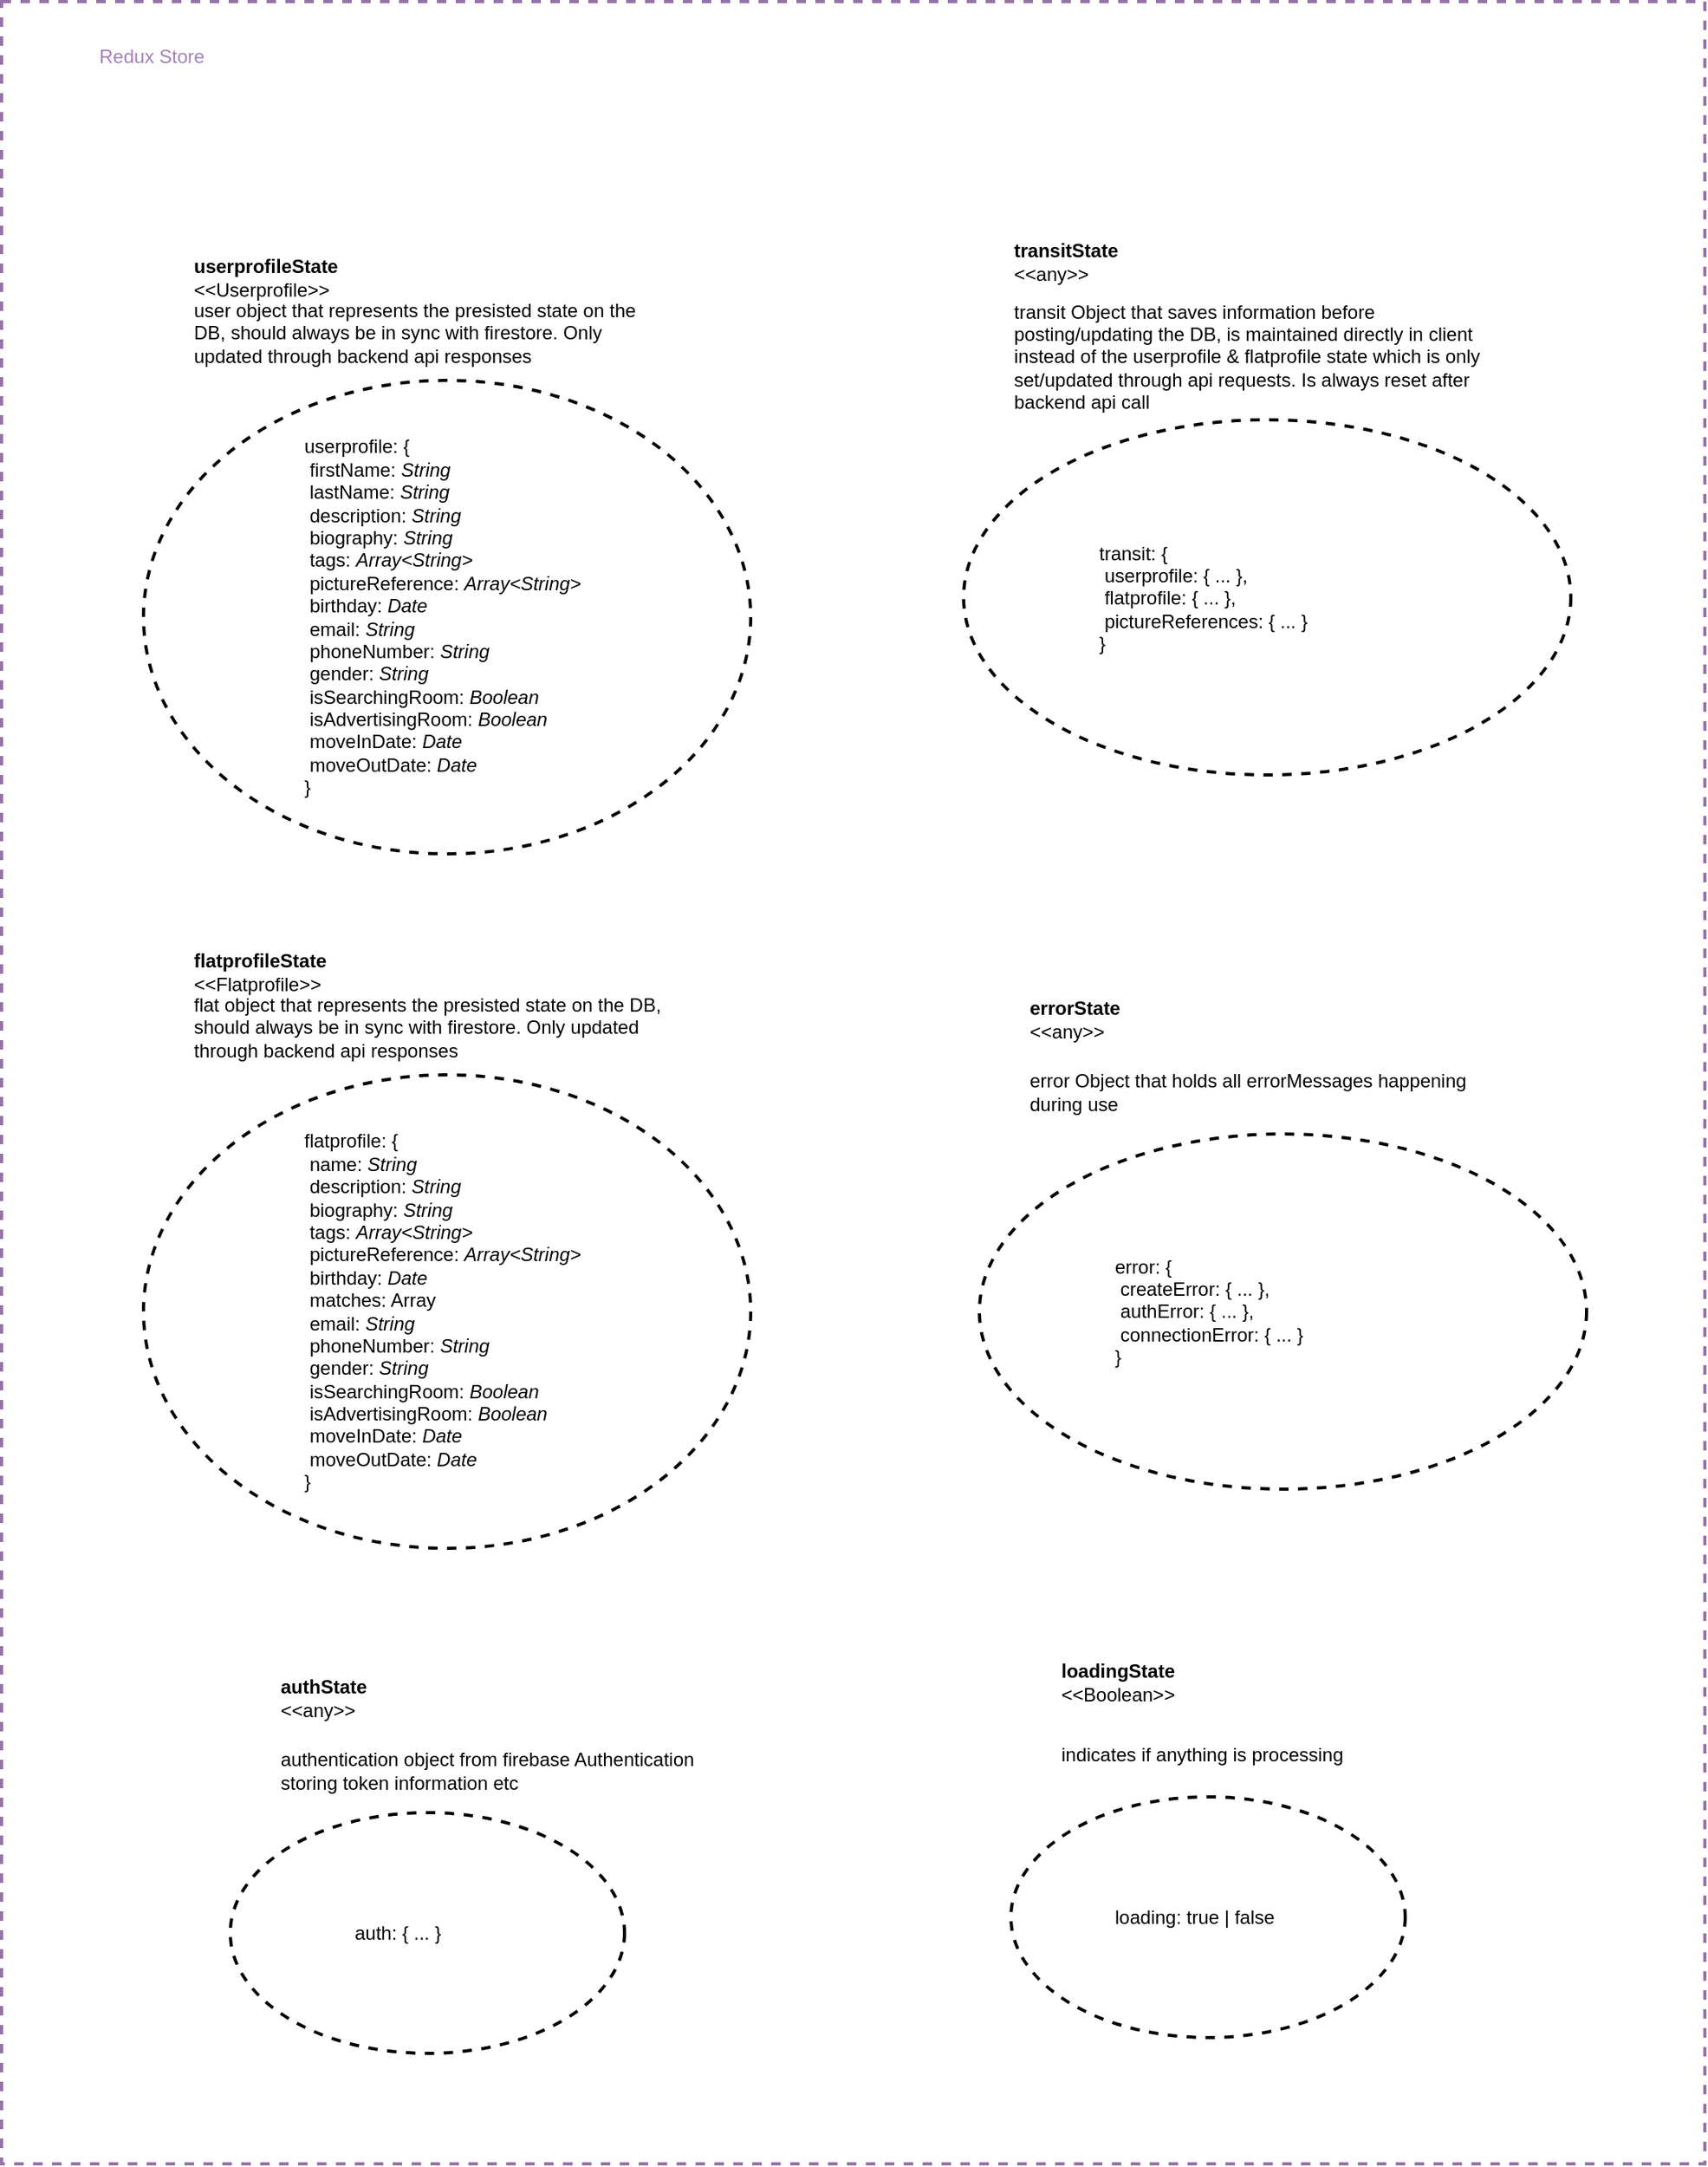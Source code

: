 <mxfile version="18.1.1" type="github">
  <diagram id="LpC_mYqOw3zMSjC3XxB5" name="Page-1">
    <mxGraphModel dx="1123" dy="720" grid="1" gridSize="10" guides="1" tooltips="1" connect="1" arrows="1" fold="1" page="1" pageScale="1" pageWidth="583" pageHeight="827" math="0" shadow="0">
      <root>
        <mxCell id="0" />
        <mxCell id="1" parent="0" />
        <mxCell id="QjSxIlXuMoYWdkUnr7uK-2" value="" style="rounded=0;whiteSpace=wrap;html=1;fillColor=none;strokeWidth=2;dashed=1;strokeColor=#9673a6;" parent="1" vertex="1">
          <mxGeometry x="40" y="120" width="1080" height="1370" as="geometry" />
        </mxCell>
        <mxCell id="QjSxIlXuMoYWdkUnr7uK-17" value="" style="ellipse;whiteSpace=wrap;html=1;dashed=1;fontColor=#A680B8;strokeWidth=2;fillColor=none;" parent="1" vertex="1">
          <mxGeometry x="650" y="385" width="385" height="225" as="geometry" />
        </mxCell>
        <mxCell id="QjSxIlXuMoYWdkUnr7uK-1" value="" style="shape=image;html=1;verticalAlign=top;verticalLabelPosition=bottom;labelBackgroundColor=#ffffff;imageAspect=0;aspect=fixed;image=https://cdn2.iconfinder.com/data/icons/boxicons-logos/24/bxl-redux-128.png;fillColor=none;strokeColor=#9673a6;fontColor=#A680B8;" parent="1" vertex="1">
          <mxGeometry x="60" y="130" width="40" height="40" as="geometry" />
        </mxCell>
        <mxCell id="QjSxIlXuMoYWdkUnr7uK-3" value="Redux Store" style="text;html=1;strokeColor=none;fillColor=none;align=left;verticalAlign=middle;whiteSpace=wrap;rounded=0;dashed=1;fontColor=#A680B8;" parent="1" vertex="1">
          <mxGeometry x="100" y="140" width="100" height="30" as="geometry" />
        </mxCell>
        <mxCell id="QjSxIlXuMoYWdkUnr7uK-4" value="" style="ellipse;whiteSpace=wrap;html=1;dashed=1;fontColor=#A680B8;strokeWidth=2;fillColor=none;" parent="1" vertex="1">
          <mxGeometry x="130" y="360" width="385" height="300" as="geometry" />
        </mxCell>
        <mxCell id="QjSxIlXuMoYWdkUnr7uK-5" value="&lt;div align=&quot;left&quot;&gt;&lt;b&gt;userprofileState&lt;/b&gt;&lt;/div&gt;&lt;div align=&quot;left&quot;&gt;&amp;lt;&amp;lt;Userprofile&amp;gt;&amp;gt;&lt;br&gt;&lt;/div&gt;" style="text;html=1;strokeColor=none;fillColor=none;align=left;verticalAlign=middle;whiteSpace=wrap;rounded=0;dashed=1;fontColor=#000000;" parent="1" vertex="1">
          <mxGeometry x="160" y="280" width="100" height="30" as="geometry" />
        </mxCell>
        <mxCell id="QjSxIlXuMoYWdkUnr7uK-6" value="&lt;div align=&quot;left&quot;&gt;user object that represents the presisted state on the DB, should always be in sync with firestore. Only updated through backend api responses&lt;br&gt;&lt;/div&gt;" style="text;html=1;strokeColor=none;fillColor=none;align=left;verticalAlign=middle;whiteSpace=wrap;rounded=0;dashed=1;fontColor=#000000;" parent="1" vertex="1">
          <mxGeometry x="160" y="310" width="300" height="40" as="geometry" />
        </mxCell>
        <mxCell id="QjSxIlXuMoYWdkUnr7uK-9" value="&lt;div align=&quot;left&quot;&gt;userprofile: {&lt;span&gt;&lt;/span&gt;&lt;br&gt;&lt;/div&gt;&lt;div align=&quot;left&quot;&gt;&lt;span style=&quot;white-space: pre&quot;&gt; &lt;/span&gt;firstName: &lt;i&gt;String&lt;/i&gt;&lt;/div&gt;&lt;div align=&quot;left&quot;&gt;&lt;span style=&quot;white-space: pre&quot;&gt; &lt;/span&gt;lastName: &lt;i&gt;String&lt;span&gt;&lt;/span&gt;&lt;/i&gt;&lt;br&gt;&lt;/div&gt;&lt;div align=&quot;left&quot;&gt;&lt;span style=&quot;white-space: pre&quot;&gt; &lt;/span&gt;description: &lt;i&gt;String&lt;/i&gt;&lt;/div&gt;&lt;div align=&quot;left&quot;&gt;&lt;span style=&quot;white-space: pre&quot;&gt; &lt;/span&gt;biography: &lt;i&gt;String&lt;/i&gt;&lt;/div&gt;&lt;div align=&quot;left&quot;&gt;&lt;span style=&quot;white-space: pre&quot;&gt; &lt;/span&gt;tags: &lt;i&gt;Array&amp;lt;String&amp;gt;&lt;/i&gt;&lt;/div&gt;&lt;div align=&quot;left&quot;&gt;&lt;span style=&quot;white-space: pre&quot;&gt; &lt;/span&gt;pictureReference: &lt;i&gt;Array&amp;lt;String&amp;gt;&lt;/i&gt;&lt;/div&gt;&lt;div align=&quot;left&quot;&gt;&lt;span style=&quot;white-space: pre&quot;&gt; &lt;/span&gt;birthday: &lt;i&gt;Date&lt;/i&gt;&lt;/div&gt;&lt;div align=&quot;left&quot;&gt;&lt;span style=&quot;white-space: pre&quot;&gt; &lt;/span&gt;email: &lt;i&gt;String&lt;/i&gt;&lt;/div&gt;&lt;div align=&quot;left&quot;&gt;&lt;span style=&quot;white-space: pre&quot;&gt; &lt;/span&gt;phoneNumber: &lt;i&gt;String&lt;/i&gt;&lt;/div&gt;&lt;div align=&quot;left&quot;&gt;&lt;span style=&quot;white-space: pre&quot;&gt; &lt;/span&gt;gender: &lt;i&gt;String&lt;/i&gt;&lt;/div&gt;&lt;div align=&quot;left&quot;&gt;&lt;span style=&quot;white-space: pre&quot;&gt; &lt;/span&gt;isSearchingRoom: &lt;i&gt;Boolean&lt;/i&gt;&lt;/div&gt;&lt;div align=&quot;left&quot;&gt;&lt;span style=&quot;white-space: pre&quot;&gt; &lt;/span&gt;isAdvertisingRoom: &lt;i&gt;Boolean&lt;/i&gt;&lt;/div&gt;&lt;div align=&quot;left&quot;&gt;&lt;span style=&quot;white-space: pre&quot;&gt; &lt;/span&gt;moveInDate: &lt;i&gt;Date&lt;/i&gt;&lt;/div&gt;&lt;div align=&quot;left&quot;&gt;&lt;span style=&quot;white-space: pre&quot;&gt; &lt;/span&gt;moveOutDate: &lt;i&gt;Date&lt;/i&gt;&lt;/div&gt;&lt;div align=&quot;left&quot;&gt;}&lt;/div&gt;" style="text;html=1;strokeColor=none;fillColor=none;align=left;verticalAlign=middle;whiteSpace=wrap;rounded=0;dashed=1;fontColor=#000000;" parent="1" vertex="1">
          <mxGeometry x="230" y="360" width="220" height="300" as="geometry" />
        </mxCell>
        <mxCell id="QjSxIlXuMoYWdkUnr7uK-10" value="" style="ellipse;whiteSpace=wrap;html=1;dashed=1;fontColor=#A680B8;strokeWidth=2;fillColor=none;" parent="1" vertex="1">
          <mxGeometry x="130" y="800" width="385" height="300" as="geometry" />
        </mxCell>
        <mxCell id="QjSxIlXuMoYWdkUnr7uK-11" value="&lt;div align=&quot;left&quot;&gt;&lt;b&gt;flatprofileState&lt;/b&gt;&lt;/div&gt;&lt;div align=&quot;left&quot;&gt;&amp;lt;&amp;lt;Flatprofile&amp;gt;&amp;gt;&lt;br&gt;&lt;/div&gt;" style="text;html=1;strokeColor=none;fillColor=none;align=left;verticalAlign=middle;whiteSpace=wrap;rounded=0;dashed=1;fontColor=#000000;" parent="1" vertex="1">
          <mxGeometry x="160" y="720" width="100" height="30" as="geometry" />
        </mxCell>
        <mxCell id="QjSxIlXuMoYWdkUnr7uK-12" value="&lt;div align=&quot;left&quot;&gt;flat object that represents the presisted state on the DB, should always be in sync with firestore. Only updated through backend api responses&lt;br&gt;&lt;/div&gt;" style="text;html=1;strokeColor=none;fillColor=none;align=left;verticalAlign=middle;whiteSpace=wrap;rounded=0;dashed=1;fontColor=#000000;" parent="1" vertex="1">
          <mxGeometry x="160" y="750" width="300" height="40" as="geometry" />
        </mxCell>
        <mxCell id="QjSxIlXuMoYWdkUnr7uK-13" value="&lt;div align=&quot;left&quot;&gt;flatprofile: {&lt;span&gt;&lt;/span&gt;&lt;br&gt;&lt;/div&gt;&lt;div align=&quot;left&quot;&gt;&lt;span style=&quot;white-space: pre&quot;&gt; name&lt;/span&gt;: &lt;i&gt;String&lt;/i&gt;&lt;/div&gt;&lt;div align=&quot;left&quot;&gt;&lt;span style=&quot;white-space: pre&quot;&gt; &lt;/span&gt;description: &lt;i&gt;String&lt;/i&gt;&lt;/div&gt;&lt;div align=&quot;left&quot;&gt;&lt;span style=&quot;white-space: pre&quot;&gt; &lt;/span&gt;biography: &lt;i&gt;String&lt;/i&gt;&lt;/div&gt;&lt;div align=&quot;left&quot;&gt;&lt;span style=&quot;white-space: pre&quot;&gt; &lt;/span&gt;tags: &lt;i&gt;Array&amp;lt;String&amp;gt;&lt;/i&gt;&lt;/div&gt;&lt;div align=&quot;left&quot;&gt;&lt;span style=&quot;white-space: pre&quot;&gt; &lt;/span&gt;pictureReference: &lt;i&gt;Array&amp;lt;String&amp;gt;&lt;/i&gt;&lt;/div&gt;&lt;div align=&quot;left&quot;&gt;&lt;span style=&quot;white-space: pre&quot;&gt; &lt;/span&gt;birthday: &lt;i&gt;Date&lt;/i&gt;&lt;/div&gt;&lt;div align=&quot;left&quot;&gt;&amp;nbsp;matches: Array&lt;br&gt;&lt;/div&gt;&lt;div align=&quot;left&quot;&gt;&lt;span style=&quot;white-space: pre&quot;&gt; &lt;/span&gt;email: &lt;i&gt;String&lt;/i&gt;&lt;/div&gt;&lt;div align=&quot;left&quot;&gt;&lt;span style=&quot;white-space: pre&quot;&gt; &lt;/span&gt;phoneNumber: &lt;i&gt;String&lt;/i&gt;&lt;/div&gt;&lt;div align=&quot;left&quot;&gt;&lt;span style=&quot;white-space: pre&quot;&gt; &lt;/span&gt;gender: &lt;i&gt;String&lt;/i&gt;&lt;/div&gt;&lt;div align=&quot;left&quot;&gt;&lt;span style=&quot;white-space: pre&quot;&gt; &lt;/span&gt;isSearchingRoom: &lt;i&gt;Boolean&lt;/i&gt;&lt;/div&gt;&lt;div align=&quot;left&quot;&gt;&lt;span style=&quot;white-space: pre&quot;&gt; &lt;/span&gt;isAdvertisingRoom: &lt;i&gt;Boolean&lt;/i&gt;&lt;/div&gt;&lt;div align=&quot;left&quot;&gt;&lt;span style=&quot;white-space: pre&quot;&gt; &lt;/span&gt;moveInDate: &lt;i&gt;Date&lt;/i&gt;&lt;/div&gt;&lt;div align=&quot;left&quot;&gt;&lt;span style=&quot;white-space: pre&quot;&gt; &lt;/span&gt;moveOutDate: &lt;i&gt;Date&lt;/i&gt;&lt;/div&gt;&lt;div align=&quot;left&quot;&gt;}&lt;/div&gt;" style="text;html=1;strokeColor=none;fillColor=none;align=left;verticalAlign=middle;whiteSpace=wrap;rounded=0;dashed=1;fontColor=#000000;" parent="1" vertex="1">
          <mxGeometry x="230" y="800" width="220" height="300" as="geometry" />
        </mxCell>
        <mxCell id="QjSxIlXuMoYWdkUnr7uK-14" value="&lt;div align=&quot;left&quot;&gt;&lt;b&gt;transitState&lt;/b&gt;&lt;/div&gt;&lt;div align=&quot;left&quot;&gt;&amp;lt;&amp;lt;any&amp;gt;&amp;gt;&lt;br&gt;&lt;/div&gt;" style="text;html=1;strokeColor=none;fillColor=none;align=left;verticalAlign=middle;whiteSpace=wrap;rounded=0;dashed=1;fontColor=#000000;" parent="1" vertex="1">
          <mxGeometry x="680" y="270" width="100" height="30" as="geometry" />
        </mxCell>
        <mxCell id="QjSxIlXuMoYWdkUnr7uK-15" value="&lt;div align=&quot;left&quot;&gt;transit Object that saves information before posting/updating the DB, is maintained directly in client instead of the userprofile &amp;amp; flatprofile state which is only set/updated through api requests. Is always reset after backend api call&lt;br&gt;&lt;/div&gt;" style="text;html=1;strokeColor=none;fillColor=none;align=left;verticalAlign=middle;whiteSpace=wrap;rounded=0;dashed=1;fontColor=#000000;" parent="1" vertex="1">
          <mxGeometry x="680" y="300" width="300" height="90" as="geometry" />
        </mxCell>
        <mxCell id="QjSxIlXuMoYWdkUnr7uK-16" value="&lt;div align=&quot;left&quot;&gt;transit: {&lt;/div&gt;&lt;div align=&quot;left&quot;&gt;&lt;span style=&quot;white-space: pre&quot;&gt; &lt;/span&gt;userprofile: { ... },&lt;/div&gt;&lt;div align=&quot;left&quot;&gt;&lt;span style=&quot;white-space: pre&quot;&gt; &lt;/span&gt;flatprofile: { ... },&lt;/div&gt;&lt;div align=&quot;left&quot;&gt;&lt;span style=&quot;white-space: pre&quot;&gt; &lt;/span&gt;pictureReferences: { ... }&lt;br&gt;&lt;/div&gt;&lt;div align=&quot;left&quot;&gt;}&lt;/div&gt;" style="text;html=1;strokeColor=none;fillColor=none;align=left;verticalAlign=middle;whiteSpace=wrap;rounded=0;dashed=1;fontColor=#000000;" parent="1" vertex="1">
          <mxGeometry x="734" y="422.5" width="217" height="150" as="geometry" />
        </mxCell>
        <mxCell id="QjSxIlXuMoYWdkUnr7uK-19" value="" style="ellipse;whiteSpace=wrap;html=1;dashed=1;fontColor=#A680B8;strokeWidth=2;fillColor=none;" parent="1" vertex="1">
          <mxGeometry x="660" y="837.5" width="385" height="225" as="geometry" />
        </mxCell>
        <mxCell id="QjSxIlXuMoYWdkUnr7uK-20" value="&lt;div align=&quot;left&quot;&gt;&lt;b&gt;errorState&lt;/b&gt;&lt;/div&gt;&lt;div align=&quot;left&quot;&gt;&amp;lt;&amp;lt;any&amp;gt;&amp;gt;&lt;br&gt;&lt;/div&gt;" style="text;html=1;strokeColor=none;fillColor=none;align=left;verticalAlign=middle;whiteSpace=wrap;rounded=0;dashed=1;fontColor=#000000;" parent="1" vertex="1">
          <mxGeometry x="690" y="750" width="100" height="30" as="geometry" />
        </mxCell>
        <mxCell id="QjSxIlXuMoYWdkUnr7uK-21" value="&lt;div align=&quot;left&quot;&gt;error Object that holds all errorMessages happening during use&lt;br&gt;&lt;/div&gt;" style="text;html=1;strokeColor=none;fillColor=none;align=left;verticalAlign=middle;whiteSpace=wrap;rounded=0;dashed=1;fontColor=#000000;" parent="1" vertex="1">
          <mxGeometry x="690" y="780" width="300" height="62.5" as="geometry" />
        </mxCell>
        <mxCell id="QjSxIlXuMoYWdkUnr7uK-22" value="&lt;div align=&quot;left&quot;&gt;error: {&lt;/div&gt;&lt;div align=&quot;left&quot;&gt;&lt;span style=&quot;white-space: pre&quot;&gt; createError&lt;/span&gt;: { ... },&lt;/div&gt;&lt;div align=&quot;left&quot;&gt;&lt;span style=&quot;white-space: pre&quot;&gt; &lt;/span&gt;authError: { ... },&lt;/div&gt;&lt;div align=&quot;left&quot;&gt;&lt;span style=&quot;white-space: pre&quot;&gt; &lt;/span&gt;connectionError: { ... }&lt;br&gt;&lt;/div&gt;&lt;div align=&quot;left&quot;&gt;}&lt;/div&gt;" style="text;html=1;strokeColor=none;fillColor=none;align=left;verticalAlign=middle;whiteSpace=wrap;rounded=0;dashed=1;fontColor=#000000;" parent="1" vertex="1">
          <mxGeometry x="744" y="875" width="217" height="150" as="geometry" />
        </mxCell>
        <mxCell id="QjSxIlXuMoYWdkUnr7uK-23" value="&lt;div align=&quot;left&quot;&gt;&lt;b&gt;authState&lt;/b&gt;&lt;/div&gt;&lt;div align=&quot;left&quot;&gt;&amp;lt;&amp;lt;any&amp;gt;&amp;gt;&lt;br&gt;&lt;/div&gt;" style="text;html=1;strokeColor=none;fillColor=none;align=left;verticalAlign=middle;whiteSpace=wrap;rounded=0;dashed=1;fontColor=#000000;" parent="1" vertex="1">
          <mxGeometry x="215" y="1180" width="100" height="30" as="geometry" />
        </mxCell>
        <mxCell id="QjSxIlXuMoYWdkUnr7uK-24" value="authentication object from firebase Authentication storing token information etc" style="text;html=1;strokeColor=none;fillColor=none;align=left;verticalAlign=middle;whiteSpace=wrap;rounded=0;dashed=1;fontColor=#000000;" parent="1" vertex="1">
          <mxGeometry x="215" y="1210" width="300" height="62.5" as="geometry" />
        </mxCell>
        <mxCell id="QjSxIlXuMoYWdkUnr7uK-25" value="" style="ellipse;whiteSpace=wrap;html=1;dashed=1;fontColor=#A680B8;strokeWidth=2;fillColor=none;" parent="1" vertex="1">
          <mxGeometry x="185" y="1267.5" width="250" height="152.5" as="geometry" />
        </mxCell>
        <mxCell id="QjSxIlXuMoYWdkUnr7uK-26" value="&lt;div align=&quot;left&quot;&gt;auth: {&lt;span style=&quot;white-space: pre&quot;&gt; ... &lt;/span&gt;}&lt;/div&gt;" style="text;html=1;strokeColor=none;fillColor=none;align=left;verticalAlign=middle;whiteSpace=wrap;rounded=0;dashed=1;fontColor=#000000;" parent="1" vertex="1">
          <mxGeometry x="262" y="1301.25" width="96" height="85" as="geometry" />
        </mxCell>
        <mxCell id="m9agvj9HiiBGDV_ZOWrT-1" value="&lt;div align=&quot;left&quot;&gt;&lt;b&gt;loadingState&lt;/b&gt;&lt;/div&gt;&lt;div align=&quot;left&quot;&gt;&amp;lt;&amp;lt;Boolean&amp;gt;&amp;gt;&lt;br&gt;&lt;/div&gt;" style="text;html=1;strokeColor=none;fillColor=none;align=left;verticalAlign=middle;whiteSpace=wrap;rounded=0;dashed=1;fontColor=#000000;" parent="1" vertex="1">
          <mxGeometry x="710" y="1170" width="100" height="30" as="geometry" />
        </mxCell>
        <mxCell id="m9agvj9HiiBGDV_ZOWrT-2" value="indicates if anything is processing" style="text;html=1;strokeColor=none;fillColor=none;align=left;verticalAlign=middle;whiteSpace=wrap;rounded=0;dashed=1;fontColor=#000000;" parent="1" vertex="1">
          <mxGeometry x="710" y="1200" width="300" height="62.5" as="geometry" />
        </mxCell>
        <mxCell id="m9agvj9HiiBGDV_ZOWrT-3" value="" style="ellipse;whiteSpace=wrap;html=1;dashed=1;fontColor=#A680B8;strokeWidth=2;fillColor=none;" parent="1" vertex="1">
          <mxGeometry x="680" y="1257.5" width="250" height="152.5" as="geometry" />
        </mxCell>
        <mxCell id="m9agvj9HiiBGDV_ZOWrT-4" value="&lt;div align=&quot;left&quot;&gt;loading: true | false&lt;br&gt;&lt;/div&gt;" style="text;html=1;strokeColor=none;fillColor=none;align=left;verticalAlign=middle;whiteSpace=wrap;rounded=0;dashed=1;fontColor=#000000;" parent="1" vertex="1">
          <mxGeometry x="743.5" y="1291.25" width="123" height="85" as="geometry" />
        </mxCell>
      </root>
    </mxGraphModel>
  </diagram>
</mxfile>
